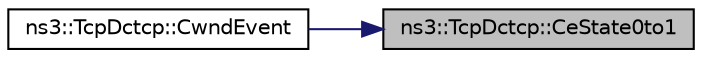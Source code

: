 digraph "ns3::TcpDctcp::CeState0to1"
{
 // LATEX_PDF_SIZE
  edge [fontname="Helvetica",fontsize="10",labelfontname="Helvetica",labelfontsize="10"];
  node [fontname="Helvetica",fontsize="10",shape=record];
  rankdir="RL";
  Node1 [label="ns3::TcpDctcp::CeState0to1",height=0.2,width=0.4,color="black", fillcolor="grey75", style="filled", fontcolor="black",tooltip="Changes state of m_ceState to true."];
  Node1 -> Node2 [dir="back",color="midnightblue",fontsize="10",style="solid",fontname="Helvetica"];
  Node2 [label="ns3::TcpDctcp::CwndEvent",height=0.2,width=0.4,color="black", fillcolor="white", style="filled",URL="$classns3_1_1_tcp_dctcp.html#a150ff947a17264dab6c9bf576d2667af",tooltip="Trigger events/calculations on occurrence of congestion window event."];
}
